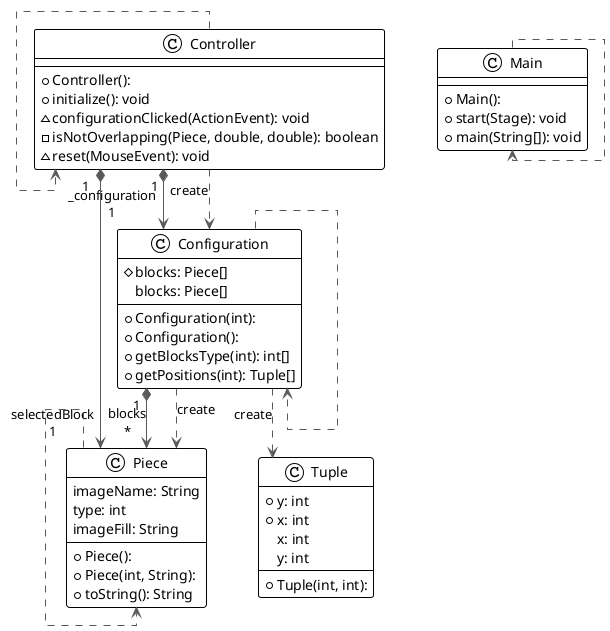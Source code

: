 @startuml

!theme plain
top to bottom direction
skinparam linetype ortho

class Configuration {
  + Configuration(int): 
  + Configuration(): 
  # blocks: Piece[]
  + getBlocksType(int): int[]
  + getPositions(int): Tuple[]
   blocks: Piece[]
}
class Controller {
  + Controller(): 
  + initialize(): void
  ~ configurationClicked(ActionEvent): void
  - isNotOverlapping(Piece, double, double): boolean
  ~ reset(MouseEvent): void
}
class Main {
  + Main(): 
  + start(Stage): void
  + main(String[]): void
}
class Piece {
  + Piece(): 
  + Piece(int, String): 
  + toString(): String
   imageName: String
   type: int
   imageFill: String
}
class Tuple {
  + Tuple(int, int): 
  + y: int
  + x: int
   x: int
   y: int
}

Configuration  -[#595959,dashed]->  Configuration 
Configuration "1" *-[#595959,plain]-> "blocks\n*" Piece         
Configuration  -[#595959,dashed]->  Piece         : "«create»"
Configuration  -[#595959,dashed]->  Tuple         : "«create»"
Controller    "1" *-[#595959,plain]-> "_configuration\n1" Configuration 
Controller     -[#595959,dashed]->  Configuration : "«create»"
Controller     -[#595959,dashed]->  Controller    
Controller    "1" *-[#595959,plain]-> "selectedBlock\n1" Piece         
Main           -[#595959,dashed]->  Main          
Piece          -[#595959,dashed]->  Piece         
@enduml
